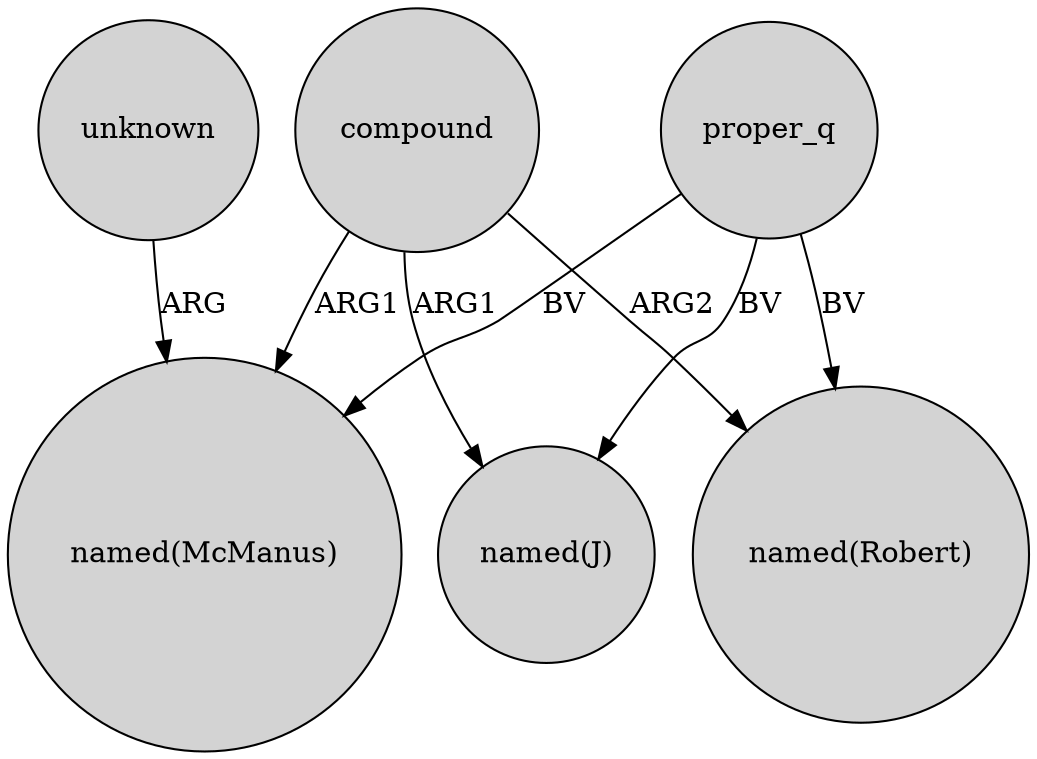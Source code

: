 digraph {
	node [shape=circle style=filled]
	unknown -> "named(McManus)" [label=ARG]
	proper_q -> "named(J)" [label=BV]
	proper_q -> "named(Robert)" [label=BV]
	proper_q -> "named(McManus)" [label=BV]
	compound -> "named(McManus)" [label=ARG1]
	compound -> "named(J)" [label=ARG1]
	compound -> "named(Robert)" [label=ARG2]
}
